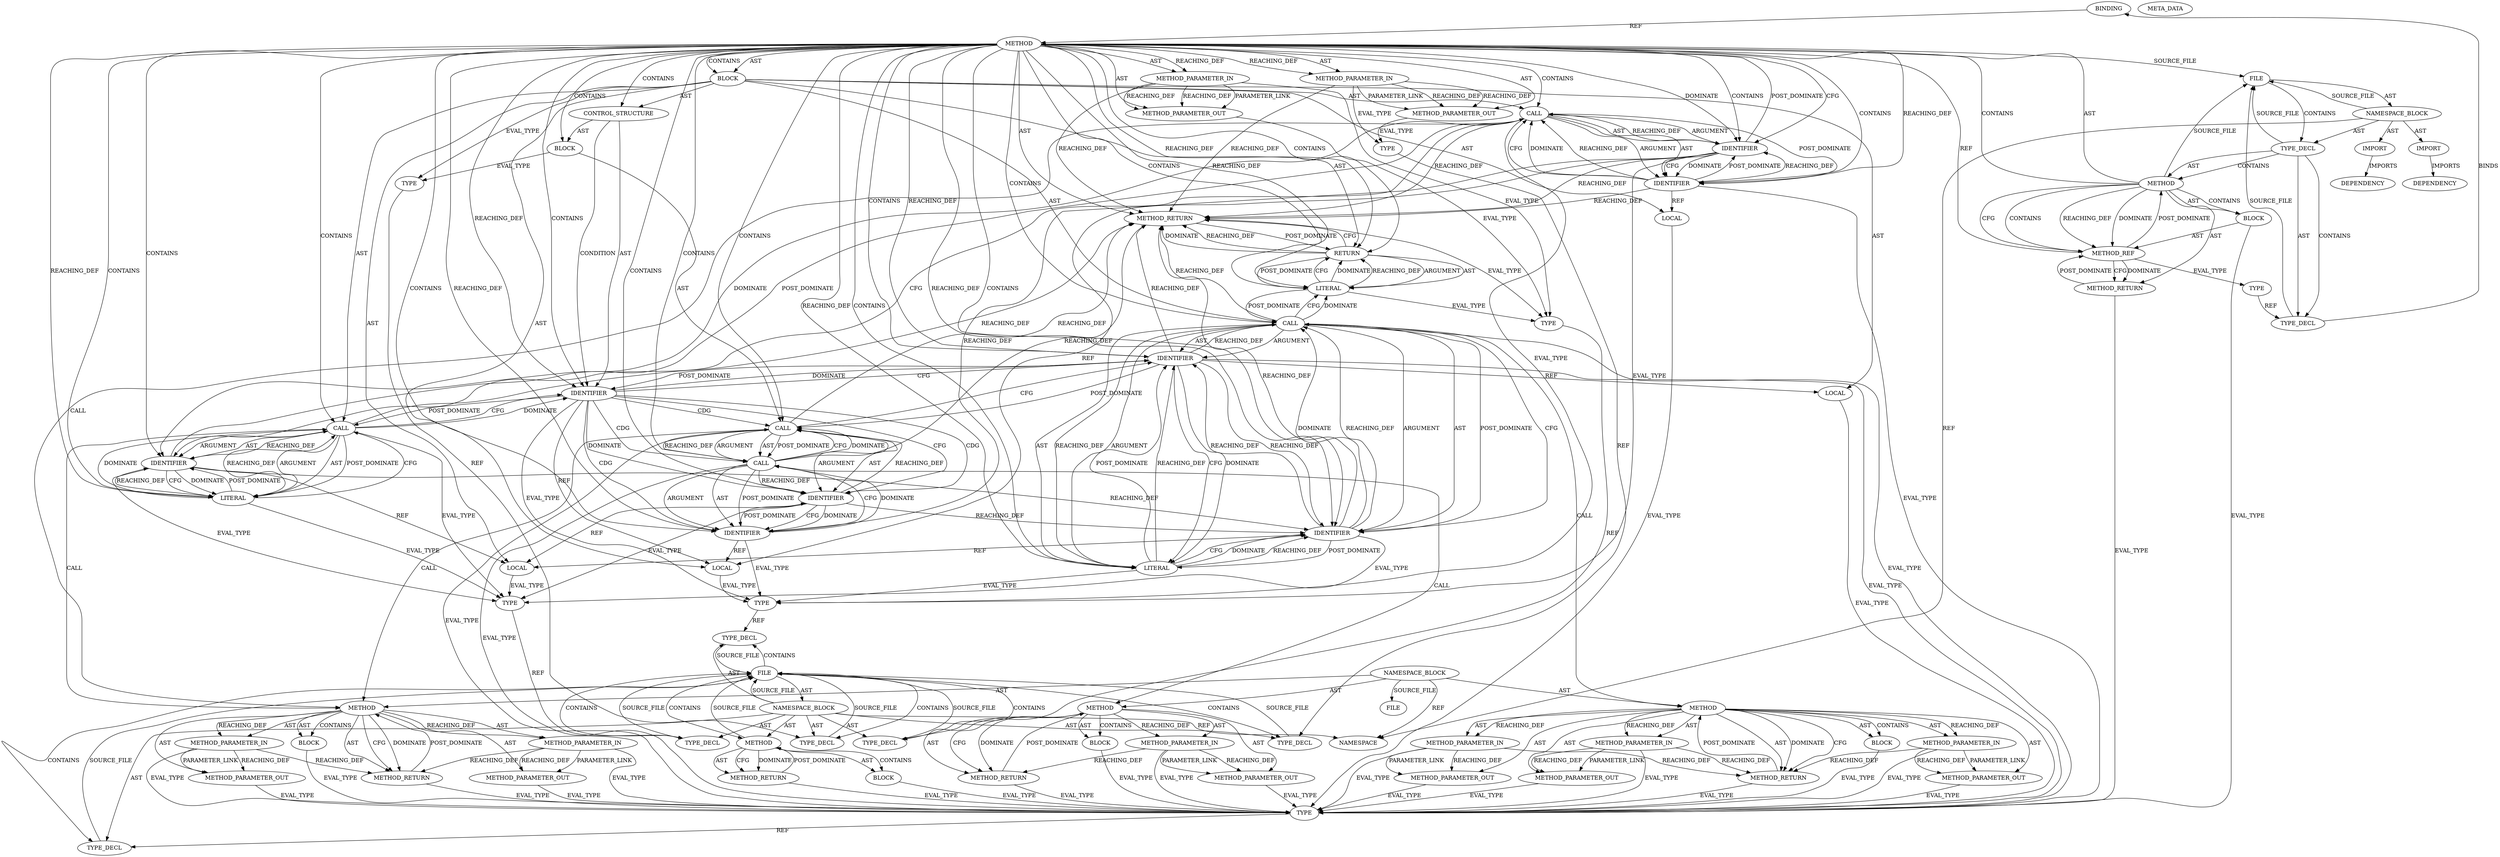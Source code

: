 digraph {
  "21474836480" [label="BINDING" METHOD_FULL_NAME="main" NAME="main" SIGNATURE="int(int,char[]*)"];
  "25769803776" [label="BLOCK" ARGUMENT_INDEX="-1" CODE="{
	char *ptr = NULL;
	char  c = '\\0';
	
	// whatever
	
	if (ptr) {									/* FIX */
		c = *ptr;
	}

	fprintf(stdout, \"c = %c\\n\", c);

	return 0;	
}" COLUMN_NUMBER="1" LINE_NUMBER="17" ORDER="3" TYPE_FULL_NAME="void"];
  "25769803777" [label="BLOCK" ARGUMENT_INDEX="-1" CODE="{									/* FIX */
		c = *ptr;
	}" COLUMN_NUMBER="11" LINE_NUMBER="23" ORDER="2" TYPE_FULL_NAME="void"];
  "25769803778" [label="BLOCK" ARGUMENT_INDEX="-1" CODE="<empty>" COLUMN_NUMBER="1" LINE_NUMBER="1" ORDER="1" TYPE_FULL_NAME="ANY"];
  "25769803779" [label="BLOCK" ARGUMENT_INDEX="-1" CODE="<empty>" ORDER="1" TYPE_FULL_NAME="ANY"];
  "25769803780" [label="BLOCK" ARGUMENT_INDEX="1" CODE="<empty>" ORDER="1" TYPE_FULL_NAME="ANY"];
  "25769803781" [label="BLOCK" ARGUMENT_INDEX="1" CODE="<empty>" ORDER="1" TYPE_FULL_NAME="ANY"];
  "25769803782" [label="BLOCK" ARGUMENT_INDEX="1" CODE="<empty>" ORDER="1" TYPE_FULL_NAME="ANY"];
  "30064771072" [label="CALL" ARGUMENT_INDEX="2" CODE="*ptr = NULL" COLUMN_NUMBER="7" DISPATCH_TYPE="STATIC_DISPATCH" LINE_NUMBER="18" METHOD_FULL_NAME="<operator>.assignment" NAME="<operator>.assignment" ORDER="2" SIGNATURE="" TYPE_FULL_NAME="char*"];
  "30064771073" [label="CALL" ARGUMENT_INDEX="2" CODE="c = '\\0'" COLUMN_NUMBER="8" DISPATCH_TYPE="STATIC_DISPATCH" LINE_NUMBER="19" METHOD_FULL_NAME="<operator>.assignment" NAME="<operator>.assignment" ORDER="4" SIGNATURE="" TYPE_FULL_NAME="char"];
  "30064771074" [label="CALL" ARGUMENT_INDEX="-1" CODE="c = *ptr" COLUMN_NUMBER="3" DISPATCH_TYPE="STATIC_DISPATCH" LINE_NUMBER="24" METHOD_FULL_NAME="<operator>.assignment" NAME="<operator>.assignment" ORDER="1" SIGNATURE="" TYPE_FULL_NAME="ANY"];
  "30064771075" [label="CALL" ARGUMENT_INDEX="2" CODE="*ptr" COLUMN_NUMBER="7" DISPATCH_TYPE="STATIC_DISPATCH" LINE_NUMBER="24" METHOD_FULL_NAME="<operator>.indirection" NAME="<operator>.indirection" ORDER="2" SIGNATURE="" TYPE_FULL_NAME="ANY"];
  "30064771076" [label="CALL" ARGUMENT_INDEX="-1" CODE="fprintf(stdout, \"c = %c\\n\", c)" COLUMN_NUMBER="2" DISPATCH_TYPE="STATIC_DISPATCH" LINE_NUMBER="27" METHOD_FULL_NAME="fprintf" NAME="fprintf" ORDER="6" SIGNATURE="" TYPE_FULL_NAME="ANY"];
  "47244640256" [label="CONTROL_STRUCTURE" ARGUMENT_INDEX="1" CODE="if (ptr) {									/* FIX */
		c = *ptr;
	}" COLUMN_NUMBER="2" CONTROL_STRUCTURE_TYPE="IF" LINE_NUMBER="23" ORDER="5" PARSER_TYPE_NAME="CASTIfStatement"];
  "51539607552" [label="DEPENDENCY" DEPENDENCY_GROUP_ID="stdlib.h" NAME="stdlib.h" VERSION="include"];
  "51539607553" [label="DEPENDENCY" DEPENDENCY_GROUP_ID="stdio.h" NAME="stdio.h" VERSION="include"];
  "60129542144" [label="FILE" CODE="<empty>" CONTENT="<empty>" NAME="null_deref-good.c" ORDER="0"];
  "60129542145" [label="FILE" CODE="<empty>" CONTENT="<empty>" NAME="<includes>" ORDER="1"];
  "60129542146" [label="FILE" CODE="<empty>" CONTENT="<empty>" NAME="<unknown>" ORDER="0"];
  "68719476736" [label="IDENTIFIER" ARGUMENT_INDEX="1" CODE="ptr" COLUMN_NUMBER="8" LINE_NUMBER="18" NAME="ptr" ORDER="1" TYPE_FULL_NAME="char*"];
  "68719476737" [label="IDENTIFIER" ARGUMENT_INDEX="2" CODE="NULL" COLUMN_NUMBER="14" LINE_NUMBER="18" NAME="NULL" ORDER="2" TYPE_FULL_NAME="ANY"];
  "68719476738" [label="IDENTIFIER" ARGUMENT_INDEX="1" CODE="c" COLUMN_NUMBER="8" LINE_NUMBER="19" NAME="c" ORDER="1" TYPE_FULL_NAME="char"];
  "68719476739" [label="IDENTIFIER" ARGUMENT_INDEX="-1" CODE="ptr" COLUMN_NUMBER="6" LINE_NUMBER="23" NAME="ptr" ORDER="1" TYPE_FULL_NAME="char*"];
  "68719476740" [label="IDENTIFIER" ARGUMENT_INDEX="1" CODE="c" COLUMN_NUMBER="3" LINE_NUMBER="24" NAME="c" ORDER="1" TYPE_FULL_NAME="char"];
  "68719476741" [label="IDENTIFIER" ARGUMENT_INDEX="1" CODE="ptr" COLUMN_NUMBER="8" LINE_NUMBER="24" NAME="ptr" ORDER="1" TYPE_FULL_NAME="char*"];
  "68719476742" [label="IDENTIFIER" ARGUMENT_INDEX="1" CODE="stdout" COLUMN_NUMBER="10" LINE_NUMBER="27" NAME="stdout" ORDER="1" TYPE_FULL_NAME="ANY"];
  "68719476743" [label="IDENTIFIER" ARGUMENT_INDEX="3" CODE="c" COLUMN_NUMBER="30" LINE_NUMBER="27" NAME="c" ORDER="3" TYPE_FULL_NAME="char"];
  "73014444032" [label="IMPORT" CODE="#include <stdlib.h>" COLUMN_NUMBER="1" IMPORTED_AS="stdlib.h" IMPORTED_ENTITY="stdlib.h" LINE_NUMBER="13" ORDER="1"];
  "73014444033" [label="IMPORT" CODE="#include <stdio.h>" COLUMN_NUMBER="1" IMPORTED_AS="stdio.h" IMPORTED_ENTITY="stdio.h" LINE_NUMBER="14" ORDER="2"];
  "90194313216" [label="LITERAL" ARGUMENT_INDEX="2" CODE="'\\0'" COLUMN_NUMBER="12" LINE_NUMBER="19" ORDER="2" TYPE_FULL_NAME="char"];
  "90194313217" [label="LITERAL" ARGUMENT_INDEX="2" CODE="\"c = %c\\n\"" COLUMN_NUMBER="18" LINE_NUMBER="27" ORDER="2" TYPE_FULL_NAME="char*"];
  "90194313218" [label="LITERAL" ARGUMENT_INDEX="-1" CODE="0" COLUMN_NUMBER="9" LINE_NUMBER="29" ORDER="1" TYPE_FULL_NAME="int"];
  "94489280512" [label="LOCAL" CODE="char *ptr" COLUMN_NUMBER="8" GENERIC_SIGNATURE="<empty>" LINE_NUMBER="18" NAME="ptr" ORDER="1" TYPE_FULL_NAME="char*"];
  "94489280513" [label="LOCAL" CODE="char c" COLUMN_NUMBER="8" GENERIC_SIGNATURE="<empty>" LINE_NUMBER="19" NAME="c" ORDER="3" TYPE_FULL_NAME="char"];
  "94489280514" [label="LOCAL" CODE="stdout" COLUMN_NUMBER="10" GENERIC_SIGNATURE="<empty>" LINE_NUMBER="27" NAME="stdout" ORDER="0" TYPE_FULL_NAME="ANY"];
  "94489280515" [label="LOCAL" CODE="NULL" COLUMN_NUMBER="14" GENERIC_SIGNATURE="<empty>" LINE_NUMBER="18" NAME="NULL" ORDER="0" TYPE_FULL_NAME="ANY"];
  "107374182400" [label="META_DATA" LANGUAGE="NEWC" OVERLAYS="base;controlflow;typerel;callgraph;dataflowOss" ROOT="/tmp/tmp.kDH0CXQVu1" VERSION="0.1"];
  "111669149696" [label="METHOD" AST_PARENT_FULL_NAME="null_deref-good.c:<global>" AST_PARENT_TYPE="TYPE_DECL" CODE="int main(int argc, char *argv[])
{
	char *ptr = NULL;
	char  c = '\\0';
	
	// whatever
	
	if (ptr) {									/* FIX */
		c = *ptr;
	}

	fprintf(stdout, \"c = %c\\n\", c);

	return 0;	
}" COLUMN_NUMBER="1" COLUMN_NUMBER_END="1" FILENAME="null_deref-good.c" FULL_NAME="main" GENERIC_SIGNATURE="<empty>" IS_EXTERNAL="false" LINE_NUMBER="16" LINE_NUMBER_END="30" NAME="main" ORDER="1" SIGNATURE="int(int,char[]*)"];
  "111669149697" [label="METHOD" AST_PARENT_FULL_NAME="null_deref-good.c:<global>" AST_PARENT_TYPE="TYPE_DECL" CODE="<global>" COLUMN_NUMBER="1" COLUMN_NUMBER_END="1" FILENAME="null_deref-good.c" FULL_NAME="null_deref-good.c:<global>" GENERIC_SIGNATURE="<empty>" IS_EXTERNAL="false" LINE_NUMBER="1" LINE_NUMBER_END="30" NAME="<global>" ORDER="1" SIGNATURE=""];
  "111669149698" [label="METHOD" AST_PARENT_FULL_NAME="<includes>:<global>" AST_PARENT_TYPE="NAMESPACE_BLOCK" CODE="<global>" FILENAME="<includes>" FULL_NAME="<includes>:<global>" GENERIC_SIGNATURE="<empty>" IS_EXTERNAL="false" LINE_NUMBER="1" NAME="<global>" ORDER="1" SIGNATURE=""];
  "111669149699" [label="METHOD" AST_PARENT_FULL_NAME="<global>" AST_PARENT_TYPE="NAMESPACE_BLOCK" CODE="<empty>" FILENAME="<empty>" FULL_NAME="<operator>.assignment" GENERIC_SIGNATURE="<empty>" IS_EXTERNAL="true" NAME="<operator>.assignment" ORDER="0" SIGNATURE=""];
  "111669149700" [label="METHOD" AST_PARENT_FULL_NAME="<global>" AST_PARENT_TYPE="NAMESPACE_BLOCK" CODE="<empty>" FILENAME="<empty>" FULL_NAME="<operator>.indirection" GENERIC_SIGNATURE="<empty>" IS_EXTERNAL="true" NAME="<operator>.indirection" ORDER="0" SIGNATURE=""];
  "111669149701" [label="METHOD" AST_PARENT_FULL_NAME="<global>" AST_PARENT_TYPE="NAMESPACE_BLOCK" CODE="<empty>" FILENAME="<empty>" FULL_NAME="fprintf" GENERIC_SIGNATURE="<empty>" IS_EXTERNAL="true" NAME="fprintf" ORDER="0" SIGNATURE=""];
  "115964116992" [label="METHOD_PARAMETER_IN" CODE="int argc" COLUMN_NUMBER="10" EVALUATION_STRATEGY="BY_VALUE" INDEX="1" IS_VARIADIC="false" LINE_NUMBER="16" NAME="argc" ORDER="1" TYPE_FULL_NAME="int"];
  "115964116993" [label="METHOD_PARAMETER_IN" CODE="char *argv[]" COLUMN_NUMBER="20" EVALUATION_STRATEGY="BY_VALUE" INDEX="2" IS_VARIADIC="false" LINE_NUMBER="16" NAME="argv" ORDER="2" TYPE_FULL_NAME="char[]*"];
  "115964116994" [label="METHOD_PARAMETER_IN" CODE="p1" EVALUATION_STRATEGY="BY_VALUE" INDEX="1" IS_VARIADIC="false" NAME="p1" ORDER="1" TYPE_FULL_NAME="ANY"];
  "115964116995" [label="METHOD_PARAMETER_IN" CODE="p2" EVALUATION_STRATEGY="BY_VALUE" INDEX="2" IS_VARIADIC="false" NAME="p2" ORDER="2" TYPE_FULL_NAME="ANY"];
  "115964116996" [label="METHOD_PARAMETER_IN" CODE="p1" EVALUATION_STRATEGY="BY_VALUE" INDEX="1" IS_VARIADIC="false" NAME="p1" ORDER="1" TYPE_FULL_NAME="ANY"];
  "115964116997" [label="METHOD_PARAMETER_IN" CODE="p1" EVALUATION_STRATEGY="BY_VALUE" INDEX="1" IS_VARIADIC="false" NAME="p1" ORDER="1" TYPE_FULL_NAME="ANY"];
  "115964116998" [label="METHOD_PARAMETER_IN" CODE="p2" EVALUATION_STRATEGY="BY_VALUE" INDEX="2" IS_VARIADIC="false" NAME="p2" ORDER="2" TYPE_FULL_NAME="ANY"];
  "115964116999" [label="METHOD_PARAMETER_IN" CODE="p3" EVALUATION_STRATEGY="BY_VALUE" INDEX="3" IS_VARIADIC="false" NAME="p3" ORDER="3" TYPE_FULL_NAME="ANY"];
  "120259084288" [label="METHOD_PARAMETER_OUT" CODE="int argc" COLUMN_NUMBER="10" EVALUATION_STRATEGY="BY_VALUE" INDEX="1" IS_VARIADIC="false" LINE_NUMBER="16" NAME="argc" ORDER="1" TYPE_FULL_NAME="int"];
  "120259084289" [label="METHOD_PARAMETER_OUT" CODE="char *argv[]" COLUMN_NUMBER="20" EVALUATION_STRATEGY="BY_VALUE" INDEX="2" IS_VARIADIC="false" LINE_NUMBER="16" NAME="argv" ORDER="2" TYPE_FULL_NAME="char[]*"];
  "120259084290" [label="METHOD_PARAMETER_OUT" CODE="p1" EVALUATION_STRATEGY="BY_VALUE" INDEX="1" IS_VARIADIC="false" NAME="p1" ORDER="1" TYPE_FULL_NAME="ANY"];
  "120259084291" [label="METHOD_PARAMETER_OUT" CODE="p2" EVALUATION_STRATEGY="BY_VALUE" INDEX="2" IS_VARIADIC="false" NAME="p2" ORDER="2" TYPE_FULL_NAME="ANY"];
  "120259084292" [label="METHOD_PARAMETER_OUT" CODE="p1" EVALUATION_STRATEGY="BY_VALUE" INDEX="1" IS_VARIADIC="false" NAME="p1" ORDER="1" TYPE_FULL_NAME="ANY"];
  "120259084293" [label="METHOD_PARAMETER_OUT" CODE="p1" EVALUATION_STRATEGY="BY_VALUE" INDEX="1" IS_VARIADIC="false" NAME="p1" ORDER="1" TYPE_FULL_NAME="ANY"];
  "120259084294" [label="METHOD_PARAMETER_OUT" CODE="p2" EVALUATION_STRATEGY="BY_VALUE" INDEX="2" IS_VARIADIC="false" NAME="p2" ORDER="2" TYPE_FULL_NAME="ANY"];
  "120259084295" [label="METHOD_PARAMETER_OUT" CODE="p3" EVALUATION_STRATEGY="BY_VALUE" INDEX="3" IS_VARIADIC="false" NAME="p3" ORDER="3" TYPE_FULL_NAME="ANY"];
  "124554051584" [label="METHOD_REF" ARGUMENT_INDEX="1" CODE="main" COLUMN_NUMBER="1" LINE_NUMBER="16" METHOD_FULL_NAME="main" ORDER="1" TYPE_FULL_NAME="main"];
  "128849018880" [label="METHOD_RETURN" CODE="RET" COLUMN_NUMBER="1" EVALUATION_STRATEGY="BY_VALUE" LINE_NUMBER="16" ORDER="4" TYPE_FULL_NAME="int"];
  "128849018881" [label="METHOD_RETURN" CODE="RET" COLUMN_NUMBER="1" EVALUATION_STRATEGY="BY_VALUE" LINE_NUMBER="1" ORDER="2" TYPE_FULL_NAME="ANY"];
  "128849018882" [label="METHOD_RETURN" CODE="RET" EVALUATION_STRATEGY="BY_VALUE" LINE_NUMBER="1" ORDER="2" TYPE_FULL_NAME="ANY"];
  "128849018883" [label="METHOD_RETURN" CODE="RET" EVALUATION_STRATEGY="BY_VALUE" ORDER="2" TYPE_FULL_NAME="ANY"];
  "128849018884" [label="METHOD_RETURN" CODE="RET" EVALUATION_STRATEGY="BY_VALUE" ORDER="2" TYPE_FULL_NAME="ANY"];
  "128849018885" [label="METHOD_RETURN" CODE="RET" EVALUATION_STRATEGY="BY_VALUE" ORDER="2" TYPE_FULL_NAME="ANY"];
  "137438953472" [label="NAMESPACE" CODE="<empty>" NAME="<global>" ORDER="-1"];
  "141733920768" [label="NAMESPACE_BLOCK" CODE="<empty>" FILENAME="<unknown>" FULL_NAME="<global>" NAME="<global>" ORDER="1"];
  "141733920769" [label="NAMESPACE_BLOCK" CODE="<empty>" FILENAME="null_deref-good.c" FULL_NAME="null_deref-good.c:<global>" NAME="<global>" ORDER="1"];
  "141733920770" [label="NAMESPACE_BLOCK" CODE="<empty>" FILENAME="<includes>" FULL_NAME="<includes>:<global>" NAME="<global>" ORDER="1"];
  "146028888064" [label="RETURN" ARGUMENT_INDEX="-1" CODE="return 0;" COLUMN_NUMBER="2" LINE_NUMBER="29" ORDER="7"];
  "163208757248" [label="TYPE" FULL_NAME="ANY" NAME="ANY" TYPE_DECL_FULL_NAME="ANY"];
  "163208757249" [label="TYPE" FULL_NAME="char" NAME="char" TYPE_DECL_FULL_NAME="char"];
  "163208757250" [label="TYPE" FULL_NAME="char*" NAME="char*" TYPE_DECL_FULL_NAME="char*"];
  "163208757251" [label="TYPE" FULL_NAME="char[]*" NAME="char[]*" TYPE_DECL_FULL_NAME="char[]*"];
  "163208757252" [label="TYPE" FULL_NAME="int" NAME="int" TYPE_DECL_FULL_NAME="int"];
  "163208757253" [label="TYPE" FULL_NAME="main" NAME="main" TYPE_DECL_FULL_NAME="main"];
  "163208757254" [label="TYPE" FULL_NAME="void" NAME="void" TYPE_DECL_FULL_NAME="void"];
  "171798691840" [label="TYPE_DECL" AST_PARENT_FULL_NAME="null_deref-good.c:<global>" AST_PARENT_TYPE="TYPE_DECL" CODE="main" COLUMN_NUMBER="1" FILENAME="null_deref-good.c" FULL_NAME="main" GENERIC_SIGNATURE="<empty>" IS_EXTERNAL="false" LINE_NUMBER="16" NAME="main" ORDER="1"];
  "171798691841" [label="TYPE_DECL" AST_PARENT_FULL_NAME="null_deref-good.c:<global>" AST_PARENT_TYPE="NAMESPACE_BLOCK" CODE="<global>" COLUMN_NUMBER="1" FILENAME="null_deref-good.c" FULL_NAME="null_deref-good.c:<global>" GENERIC_SIGNATURE="<empty>" IS_EXTERNAL="false" LINE_NUMBER="1" NAME="<global>" ORDER="3"];
  "171798691842" [label="TYPE_DECL" AST_PARENT_FULL_NAME="<includes>:<global>" AST_PARENT_TYPE="NAMESPACE_BLOCK" CODE="ANY" FILENAME="<includes>" FULL_NAME="ANY" GENERIC_SIGNATURE="<empty>" IS_EXTERNAL="true" NAME="ANY" ORDER="-1"];
  "171798691843" [label="TYPE_DECL" AST_PARENT_FULL_NAME="<includes>:<global>" AST_PARENT_TYPE="NAMESPACE_BLOCK" CODE="char" FILENAME="<includes>" FULL_NAME="char" GENERIC_SIGNATURE="<empty>" IS_EXTERNAL="true" NAME="char" ORDER="-1"];
  "171798691844" [label="TYPE_DECL" AST_PARENT_FULL_NAME="<includes>:<global>" AST_PARENT_TYPE="NAMESPACE_BLOCK" CODE="char*" FILENAME="<includes>" FULL_NAME="char*" GENERIC_SIGNATURE="<empty>" IS_EXTERNAL="true" NAME="char*" ORDER="-1"];
  "171798691845" [label="TYPE_DECL" AST_PARENT_FULL_NAME="<includes>:<global>" AST_PARENT_TYPE="NAMESPACE_BLOCK" CODE="char[]*" FILENAME="<includes>" FULL_NAME="char[]*" GENERIC_SIGNATURE="<empty>" IS_EXTERNAL="true" NAME="char[]*" ORDER="-1"];
  "171798691846" [label="TYPE_DECL" AST_PARENT_FULL_NAME="<includes>:<global>" AST_PARENT_TYPE="NAMESPACE_BLOCK" CODE="int" FILENAME="<includes>" FULL_NAME="int" GENERIC_SIGNATURE="<empty>" IS_EXTERNAL="true" NAME="int" ORDER="-1"];
  "171798691847" [label="TYPE_DECL" AST_PARENT_FULL_NAME="<includes>:<global>" AST_PARENT_TYPE="NAMESPACE_BLOCK" CODE="void" FILENAME="<includes>" FULL_NAME="void" GENERIC_SIGNATURE="<empty>" IS_EXTERNAL="true" NAME="void" ORDER="-1"];
  "21474836480" -> "111669149696" [label="REF" ];
  "25769803776" -> "94489280512" [label="AST" ];
  "25769803776" -> "30064771072" [label="AST" ];
  "25769803776" -> "94489280513" [label="AST" ];
  "25769803776" -> "30064771073" [label="AST" ];
  "25769803776" -> "47244640256" [label="AST" ];
  "25769803776" -> "30064771076" [label="AST" ];
  "25769803776" -> "146028888064" [label="AST" ];
  "25769803776" -> "94489280514" [label="AST" ];
  "25769803776" -> "94489280515" [label="AST" ];
  "25769803776" -> "163208757254" [label="EVAL_TYPE" ];
  "25769803777" -> "30064771074" [label="AST" ];
  "25769803777" -> "163208757254" [label="EVAL_TYPE" ];
  "25769803778" -> "124554051584" [label="AST" ];
  "25769803778" -> "163208757248" [label="EVAL_TYPE" ];
  "25769803779" -> "163208757248" [label="EVAL_TYPE" ];
  "25769803780" -> "163208757248" [label="EVAL_TYPE" ];
  "25769803781" -> "163208757248" [label="EVAL_TYPE" ];
  "25769803782" -> "163208757248" [label="EVAL_TYPE" ];
  "30064771072" -> "68719476736" [label="ARGUMENT" ];
  "30064771072" -> "68719476737" [label="ARGUMENT" ];
  "30064771072" -> "68719476736" [label="AST" ];
  "30064771072" -> "68719476737" [label="AST" ];
  "30064771072" -> "111669149699" [label="CALL" ];
  "30064771072" -> "68719476738" [label="CFG" ];
  "30064771072" -> "68719476738" [label="DOMINATE" ];
  "30064771072" -> "163208757250" [label="EVAL_TYPE" ];
  "30064771072" -> "68719476737" [label="POST_DOMINATE" ];
  "30064771072" -> "128849018880" [label="REACHING_DEF" property="*ptr = NULL"];
  "30064771073" -> "68719476738" [label="ARGUMENT" ];
  "30064771073" -> "90194313216" [label="ARGUMENT" ];
  "30064771073" -> "68719476738" [label="AST" ];
  "30064771073" -> "90194313216" [label="AST" ];
  "30064771073" -> "111669149699" [label="CALL" ];
  "30064771073" -> "68719476739" [label="CFG" ];
  "30064771073" -> "68719476739" [label="DOMINATE" ];
  "30064771073" -> "163208757249" [label="EVAL_TYPE" ];
  "30064771073" -> "90194313216" [label="POST_DOMINATE" ];
  "30064771073" -> "128849018880" [label="REACHING_DEF" property="c = '\\0'"];
  "30064771074" -> "68719476740" [label="ARGUMENT" ];
  "30064771074" -> "30064771075" [label="ARGUMENT" ];
  "30064771074" -> "68719476740" [label="AST" ];
  "30064771074" -> "30064771075" [label="AST" ];
  "30064771074" -> "111669149699" [label="CALL" ];
  "30064771074" -> "68719476742" [label="CFG" ];
  "30064771074" -> "163208757248" [label="EVAL_TYPE" ];
  "30064771074" -> "30064771075" [label="POST_DOMINATE" ];
  "30064771074" -> "128849018880" [label="REACHING_DEF" property="c = *ptr"];
  "30064771075" -> "68719476741" [label="ARGUMENT" ];
  "30064771075" -> "68719476741" [label="AST" ];
  "30064771075" -> "111669149700" [label="CALL" ];
  "30064771075" -> "30064771074" [label="CFG" ];
  "30064771075" -> "30064771074" [label="DOMINATE" ];
  "30064771075" -> "163208757248" [label="EVAL_TYPE" ];
  "30064771075" -> "68719476741" [label="POST_DOMINATE" ];
  "30064771075" -> "68719476740" [label="REACHING_DEF" property="*ptr"];
  "30064771075" -> "30064771074" [label="REACHING_DEF" property="*ptr"];
  "30064771075" -> "128849018880" [label="REACHING_DEF" property="*ptr"];
  "30064771076" -> "68719476742" [label="ARGUMENT" ];
  "30064771076" -> "90194313217" [label="ARGUMENT" ];
  "30064771076" -> "68719476743" [label="ARGUMENT" ];
  "30064771076" -> "68719476742" [label="AST" ];
  "30064771076" -> "90194313217" [label="AST" ];
  "30064771076" -> "68719476743" [label="AST" ];
  "30064771076" -> "111669149701" [label="CALL" ];
  "30064771076" -> "90194313218" [label="CFG" ];
  "30064771076" -> "90194313218" [label="DOMINATE" ];
  "30064771076" -> "163208757248" [label="EVAL_TYPE" ];
  "30064771076" -> "68719476743" [label="POST_DOMINATE" ];
  "30064771076" -> "128849018880" [label="REACHING_DEF" property="fprintf(stdout, \"c = %c\\n\", c)"];
  "47244640256" -> "68719476739" [label="AST" ];
  "47244640256" -> "25769803777" [label="AST" ];
  "47244640256" -> "68719476739" [label="CONDITION" ];
  "60129542144" -> "141733920769" [label="AST" ];
  "60129542144" -> "171798691841" [label="CONTAINS" ];
  "60129542145" -> "141733920770" [label="AST" ];
  "60129542145" -> "111669149698" [label="CONTAINS" ];
  "60129542145" -> "171798691842" [label="CONTAINS" ];
  "60129542145" -> "171798691843" [label="CONTAINS" ];
  "60129542145" -> "171798691844" [label="CONTAINS" ];
  "60129542145" -> "171798691845" [label="CONTAINS" ];
  "60129542145" -> "171798691846" [label="CONTAINS" ];
  "60129542145" -> "171798691847" [label="CONTAINS" ];
  "68719476736" -> "68719476737" [label="CFG" ];
  "68719476736" -> "68719476737" [label="DOMINATE" ];
  "68719476736" -> "163208757250" [label="EVAL_TYPE" ];
  "68719476736" -> "111669149696" [label="POST_DOMINATE" ];
  "68719476736" -> "68719476741" [label="REACHING_DEF" property="ptr"];
  "68719476736" -> "30064771072" [label="REACHING_DEF" property="ptr"];
  "68719476736" -> "128849018880" [label="REACHING_DEF" property="ptr"];
  "68719476736" -> "94489280512" [label="REF" ];
  "68719476737" -> "30064771072" [label="CFG" ];
  "68719476737" -> "30064771072" [label="DOMINATE" ];
  "68719476737" -> "163208757248" [label="EVAL_TYPE" ];
  "68719476737" -> "68719476736" [label="POST_DOMINATE" ];
  "68719476737" -> "68719476736" [label="REACHING_DEF" property="NULL"];
  "68719476737" -> "30064771072" [label="REACHING_DEF" property="NULL"];
  "68719476737" -> "128849018880" [label="REACHING_DEF" property="NULL"];
  "68719476737" -> "94489280515" [label="REF" ];
  "68719476738" -> "90194313216" [label="CFG" ];
  "68719476738" -> "90194313216" [label="DOMINATE" ];
  "68719476738" -> "163208757249" [label="EVAL_TYPE" ];
  "68719476738" -> "30064771072" [label="POST_DOMINATE" ];
  "68719476738" -> "68719476743" [label="REACHING_DEF" property="c"];
  "68719476738" -> "30064771073" [label="REACHING_DEF" property="c"];
  "68719476738" -> "94489280513" [label="REF" ];
  "68719476739" -> "68719476740" [label="CDG" ];
  "68719476739" -> "68719476741" [label="CDG" ];
  "68719476739" -> "30064771074" [label="CDG" ];
  "68719476739" -> "30064771075" [label="CDG" ];
  "68719476739" -> "68719476740" [label="CFG" ];
  "68719476739" -> "68719476742" [label="CFG" ];
  "68719476739" -> "68719476742" [label="DOMINATE" ];
  "68719476739" -> "68719476740" [label="DOMINATE" ];
  "68719476739" -> "163208757250" [label="EVAL_TYPE" ];
  "68719476739" -> "30064771073" [label="POST_DOMINATE" ];
  "68719476739" -> "94489280512" [label="REF" ];
  "68719476740" -> "68719476741" [label="CFG" ];
  "68719476740" -> "68719476741" [label="DOMINATE" ];
  "68719476740" -> "163208757249" [label="EVAL_TYPE" ];
  "68719476740" -> "30064771074" [label="REACHING_DEF" property="c"];
  "68719476740" -> "68719476743" [label="REACHING_DEF" property="c"];
  "68719476740" -> "94489280513" [label="REF" ];
  "68719476741" -> "30064771075" [label="CFG" ];
  "68719476741" -> "30064771075" [label="DOMINATE" ];
  "68719476741" -> "163208757250" [label="EVAL_TYPE" ];
  "68719476741" -> "68719476740" [label="POST_DOMINATE" ];
  "68719476741" -> "94489280512" [label="REF" ];
  "68719476742" -> "90194313217" [label="CFG" ];
  "68719476742" -> "90194313217" [label="DOMINATE" ];
  "68719476742" -> "163208757248" [label="EVAL_TYPE" ];
  "68719476742" -> "68719476739" [label="POST_DOMINATE" ];
  "68719476742" -> "30064771074" [label="POST_DOMINATE" ];
  "68719476742" -> "68719476743" [label="REACHING_DEF" property="stdout"];
  "68719476742" -> "30064771076" [label="REACHING_DEF" property="stdout"];
  "68719476742" -> "128849018880" [label="REACHING_DEF" property="stdout"];
  "68719476742" -> "94489280514" [label="REF" ];
  "68719476743" -> "30064771076" [label="CFG" ];
  "68719476743" -> "30064771076" [label="DOMINATE" ];
  "68719476743" -> "163208757249" [label="EVAL_TYPE" ];
  "68719476743" -> "90194313217" [label="POST_DOMINATE" ];
  "68719476743" -> "68719476742" [label="REACHING_DEF" property="c"];
  "68719476743" -> "30064771076" [label="REACHING_DEF" property="c"];
  "68719476743" -> "128849018880" [label="REACHING_DEF" property="c"];
  "68719476743" -> "94489280513" [label="REF" ];
  "73014444032" -> "51539607552" [label="IMPORTS" ];
  "73014444033" -> "51539607553" [label="IMPORTS" ];
  "90194313216" -> "30064771073" [label="CFG" ];
  "90194313216" -> "30064771073" [label="DOMINATE" ];
  "90194313216" -> "163208757249" [label="EVAL_TYPE" ];
  "90194313216" -> "68719476738" [label="POST_DOMINATE" ];
  "90194313216" -> "68719476738" [label="REACHING_DEF" property="'\\0'"];
  "90194313216" -> "30064771073" [label="REACHING_DEF" property="'\\0'"];
  "90194313217" -> "68719476743" [label="CFG" ];
  "90194313217" -> "68719476743" [label="DOMINATE" ];
  "90194313217" -> "163208757250" [label="EVAL_TYPE" ];
  "90194313217" -> "68719476742" [label="POST_DOMINATE" ];
  "90194313217" -> "68719476742" [label="REACHING_DEF" property="\"c = %c\\n\""];
  "90194313217" -> "68719476743" [label="REACHING_DEF" property="\"c = %c\\n\""];
  "90194313217" -> "30064771076" [label="REACHING_DEF" property="\"c = %c\\n\""];
  "90194313218" -> "146028888064" [label="CFG" ];
  "90194313218" -> "146028888064" [label="DOMINATE" ];
  "90194313218" -> "163208757252" [label="EVAL_TYPE" ];
  "90194313218" -> "30064771076" [label="POST_DOMINATE" ];
  "90194313218" -> "146028888064" [label="REACHING_DEF" property="0"];
  "94489280512" -> "163208757250" [label="EVAL_TYPE" ];
  "94489280513" -> "163208757249" [label="EVAL_TYPE" ];
  "94489280514" -> "163208757248" [label="EVAL_TYPE" ];
  "94489280515" -> "163208757248" [label="EVAL_TYPE" ];
  "111669149696" -> "115964116992" [label="AST" ];
  "111669149696" -> "115964116993" [label="AST" ];
  "111669149696" -> "25769803776" [label="AST" ];
  "111669149696" -> "128849018880" [label="AST" ];
  "111669149696" -> "120259084288" [label="AST" ];
  "111669149696" -> "120259084289" [label="AST" ];
  "111669149696" -> "68719476736" [label="CFG" ];
  "111669149696" -> "25769803776" [label="CONTAINS" ];
  "111669149696" -> "30064771072" [label="CONTAINS" ];
  "111669149696" -> "30064771073" [label="CONTAINS" ];
  "111669149696" -> "47244640256" [label="CONTAINS" ];
  "111669149696" -> "30064771076" [label="CONTAINS" ];
  "111669149696" -> "146028888064" [label="CONTAINS" ];
  "111669149696" -> "68719476736" [label="CONTAINS" ];
  "111669149696" -> "68719476737" [label="CONTAINS" ];
  "111669149696" -> "68719476738" [label="CONTAINS" ];
  "111669149696" -> "90194313216" [label="CONTAINS" ];
  "111669149696" -> "68719476739" [label="CONTAINS" ];
  "111669149696" -> "25769803777" [label="CONTAINS" ];
  "111669149696" -> "68719476742" [label="CONTAINS" ];
  "111669149696" -> "90194313217" [label="CONTAINS" ];
  "111669149696" -> "68719476743" [label="CONTAINS" ];
  "111669149696" -> "90194313218" [label="CONTAINS" ];
  "111669149696" -> "30064771074" [label="CONTAINS" ];
  "111669149696" -> "68719476740" [label="CONTAINS" ];
  "111669149696" -> "30064771075" [label="CONTAINS" ];
  "111669149696" -> "68719476741" [label="CONTAINS" ];
  "111669149696" -> "68719476736" [label="DOMINATE" ];
  "111669149696" -> "115964116993" [label="REACHING_DEF" property=""];
  "111669149696" -> "68719476739" [label="REACHING_DEF" property=""];
  "111669149696" -> "90194313218" [label="REACHING_DEF" property=""];
  "111669149696" -> "115964116992" [label="REACHING_DEF" property=""];
  "111669149696" -> "68719476742" [label="REACHING_DEF" property=""];
  "111669149696" -> "68719476743" [label="REACHING_DEF" property=""];
  "111669149696" -> "68719476741" [label="REACHING_DEF" property=""];
  "111669149696" -> "90194313217" [label="REACHING_DEF" property=""];
  "111669149696" -> "90194313216" [label="REACHING_DEF" property=""];
  "111669149696" -> "68719476737" [label="REACHING_DEF" property=""];
  "111669149696" -> "146028888064" [label="REACHING_DEF" property=""];
  "111669149696" -> "60129542144" [label="SOURCE_FILE" ];
  "111669149697" -> "111669149696" [label="AST" ];
  "111669149697" -> "25769803778" [label="AST" ];
  "111669149697" -> "128849018881" [label="AST" ];
  "111669149697" -> "124554051584" [label="CFG" ];
  "111669149697" -> "111669149696" [label="CONTAINS" ];
  "111669149697" -> "25769803778" [label="CONTAINS" ];
  "111669149697" -> "124554051584" [label="CONTAINS" ];
  "111669149697" -> "124554051584" [label="DOMINATE" ];
  "111669149697" -> "124554051584" [label="REACHING_DEF" property=""];
  "111669149697" -> "60129542144" [label="SOURCE_FILE" ];
  "111669149698" -> "25769803779" [label="AST" ];
  "111669149698" -> "128849018882" [label="AST" ];
  "111669149698" -> "128849018882" [label="CFG" ];
  "111669149698" -> "25769803779" [label="CONTAINS" ];
  "111669149698" -> "128849018882" [label="DOMINATE" ];
  "111669149698" -> "60129542145" [label="SOURCE_FILE" ];
  "111669149699" -> "115964116994" [label="AST" ];
  "111669149699" -> "115964116995" [label="AST" ];
  "111669149699" -> "25769803780" [label="AST" ];
  "111669149699" -> "128849018883" [label="AST" ];
  "111669149699" -> "120259084290" [label="AST" ];
  "111669149699" -> "120259084291" [label="AST" ];
  "111669149699" -> "128849018883" [label="CFG" ];
  "111669149699" -> "25769803780" [label="CONTAINS" ];
  "111669149699" -> "128849018883" [label="DOMINATE" ];
  "111669149699" -> "115964116995" [label="REACHING_DEF" property=""];
  "111669149699" -> "115964116994" [label="REACHING_DEF" property=""];
  "111669149700" -> "115964116996" [label="AST" ];
  "111669149700" -> "25769803781" [label="AST" ];
  "111669149700" -> "128849018884" [label="AST" ];
  "111669149700" -> "120259084292" [label="AST" ];
  "111669149700" -> "128849018884" [label="CFG" ];
  "111669149700" -> "25769803781" [label="CONTAINS" ];
  "111669149700" -> "128849018884" [label="DOMINATE" ];
  "111669149700" -> "115964116996" [label="REACHING_DEF" property=""];
  "111669149701" -> "115964116997" [label="AST" ];
  "111669149701" -> "115964116998" [label="AST" ];
  "111669149701" -> "115964116999" [label="AST" ];
  "111669149701" -> "25769803782" [label="AST" ];
  "111669149701" -> "128849018885" [label="AST" ];
  "111669149701" -> "120259084293" [label="AST" ];
  "111669149701" -> "120259084294" [label="AST" ];
  "111669149701" -> "120259084295" [label="AST" ];
  "111669149701" -> "128849018885" [label="CFG" ];
  "111669149701" -> "25769803782" [label="CONTAINS" ];
  "111669149701" -> "128849018885" [label="DOMINATE" ];
  "111669149701" -> "115964116998" [label="REACHING_DEF" property=""];
  "111669149701" -> "115964116997" [label="REACHING_DEF" property=""];
  "111669149701" -> "115964116999" [label="REACHING_DEF" property=""];
  "115964116992" -> "163208757252" [label="EVAL_TYPE" ];
  "115964116992" -> "120259084288" [label="PARAMETER_LINK" ];
  "115964116992" -> "120259084288" [label="REACHING_DEF" property="argc"];
  "115964116992" -> "120259084288" [label="REACHING_DEF" property="argc"];
  "115964116992" -> "128849018880" [label="REACHING_DEF" property="argc"];
  "115964116993" -> "163208757251" [label="EVAL_TYPE" ];
  "115964116993" -> "120259084289" [label="PARAMETER_LINK" ];
  "115964116993" -> "120259084289" [label="REACHING_DEF" property="argv"];
  "115964116993" -> "120259084289" [label="REACHING_DEF" property="argv"];
  "115964116993" -> "128849018880" [label="REACHING_DEF" property="argv"];
  "115964116994" -> "163208757248" [label="EVAL_TYPE" ];
  "115964116994" -> "120259084290" [label="PARAMETER_LINK" ];
  "115964116994" -> "120259084290" [label="REACHING_DEF" property="p1"];
  "115964116994" -> "128849018883" [label="REACHING_DEF" property="p1"];
  "115964116995" -> "163208757248" [label="EVAL_TYPE" ];
  "115964116995" -> "120259084291" [label="PARAMETER_LINK" ];
  "115964116995" -> "120259084291" [label="REACHING_DEF" property="p2"];
  "115964116995" -> "128849018883" [label="REACHING_DEF" property="p2"];
  "115964116996" -> "163208757248" [label="EVAL_TYPE" ];
  "115964116996" -> "120259084292" [label="PARAMETER_LINK" ];
  "115964116996" -> "120259084292" [label="REACHING_DEF" property="p1"];
  "115964116996" -> "128849018884" [label="REACHING_DEF" property="p1"];
  "115964116997" -> "163208757248" [label="EVAL_TYPE" ];
  "115964116997" -> "120259084293" [label="PARAMETER_LINK" ];
  "115964116997" -> "120259084293" [label="REACHING_DEF" property="p1"];
  "115964116997" -> "128849018885" [label="REACHING_DEF" property="p1"];
  "115964116998" -> "163208757248" [label="EVAL_TYPE" ];
  "115964116998" -> "120259084294" [label="PARAMETER_LINK" ];
  "115964116998" -> "120259084294" [label="REACHING_DEF" property="p2"];
  "115964116998" -> "128849018885" [label="REACHING_DEF" property="p2"];
  "115964116999" -> "163208757248" [label="EVAL_TYPE" ];
  "115964116999" -> "120259084295" [label="PARAMETER_LINK" ];
  "115964116999" -> "120259084295" [label="REACHING_DEF" property="p3"];
  "115964116999" -> "128849018885" [label="REACHING_DEF" property="p3"];
  "120259084288" -> "163208757252" [label="EVAL_TYPE" ];
  "120259084289" -> "163208757251" [label="EVAL_TYPE" ];
  "120259084290" -> "163208757248" [label="EVAL_TYPE" ];
  "120259084291" -> "163208757248" [label="EVAL_TYPE" ];
  "120259084292" -> "163208757248" [label="EVAL_TYPE" ];
  "120259084293" -> "163208757248" [label="EVAL_TYPE" ];
  "120259084294" -> "163208757248" [label="EVAL_TYPE" ];
  "120259084295" -> "163208757248" [label="EVAL_TYPE" ];
  "124554051584" -> "128849018881" [label="CFG" ];
  "124554051584" -> "128849018881" [label="DOMINATE" ];
  "124554051584" -> "163208757253" [label="EVAL_TYPE" ];
  "124554051584" -> "111669149697" [label="POST_DOMINATE" ];
  "124554051584" -> "111669149696" [label="REF" ];
  "128849018880" -> "163208757252" [label="EVAL_TYPE" ];
  "128849018880" -> "146028888064" [label="POST_DOMINATE" ];
  "128849018881" -> "163208757248" [label="EVAL_TYPE" ];
  "128849018881" -> "124554051584" [label="POST_DOMINATE" ];
  "128849018882" -> "163208757248" [label="EVAL_TYPE" ];
  "128849018882" -> "111669149698" [label="POST_DOMINATE" ];
  "128849018883" -> "163208757248" [label="EVAL_TYPE" ];
  "128849018883" -> "111669149699" [label="POST_DOMINATE" ];
  "128849018884" -> "163208757248" [label="EVAL_TYPE" ];
  "128849018884" -> "111669149700" [label="POST_DOMINATE" ];
  "128849018885" -> "163208757248" [label="EVAL_TYPE" ];
  "128849018885" -> "111669149701" [label="POST_DOMINATE" ];
  "141733920768" -> "111669149699" [label="AST" ];
  "141733920768" -> "111669149700" [label="AST" ];
  "141733920768" -> "111669149701" [label="AST" ];
  "141733920768" -> "137438953472" [label="REF" ];
  "141733920768" -> "60129542146" [label="SOURCE_FILE" ];
  "141733920769" -> "73014444032" [label="AST" ];
  "141733920769" -> "73014444033" [label="AST" ];
  "141733920769" -> "171798691841" [label="AST" ];
  "141733920769" -> "137438953472" [label="REF" ];
  "141733920769" -> "60129542144" [label="SOURCE_FILE" ];
  "141733920770" -> "111669149698" [label="AST" ];
  "141733920770" -> "171798691842" [label="AST" ];
  "141733920770" -> "171798691843" [label="AST" ];
  "141733920770" -> "171798691844" [label="AST" ];
  "141733920770" -> "171798691845" [label="AST" ];
  "141733920770" -> "171798691846" [label="AST" ];
  "141733920770" -> "171798691847" [label="AST" ];
  "141733920770" -> "137438953472" [label="REF" ];
  "141733920770" -> "60129542145" [label="SOURCE_FILE" ];
  "146028888064" -> "90194313218" [label="ARGUMENT" ];
  "146028888064" -> "90194313218" [label="AST" ];
  "146028888064" -> "128849018880" [label="CFG" ];
  "146028888064" -> "128849018880" [label="DOMINATE" ];
  "146028888064" -> "90194313218" [label="POST_DOMINATE" ];
  "146028888064" -> "128849018880" [label="REACHING_DEF" property="<RET>"];
  "163208757248" -> "171798691842" [label="REF" ];
  "163208757249" -> "171798691843" [label="REF" ];
  "163208757250" -> "171798691844" [label="REF" ];
  "163208757251" -> "171798691845" [label="REF" ];
  "163208757252" -> "171798691846" [label="REF" ];
  "163208757253" -> "171798691840" [label="REF" ];
  "163208757254" -> "171798691847" [label="REF" ];
  "171798691840" -> "21474836480" [label="BINDS" ];
  "171798691840" -> "60129542144" [label="SOURCE_FILE" ];
  "171798691841" -> "111669149697" [label="AST" ];
  "171798691841" -> "171798691840" [label="AST" ];
  "171798691841" -> "111669149697" [label="CONTAINS" ];
  "171798691841" -> "171798691840" [label="CONTAINS" ];
  "171798691841" -> "60129542144" [label="SOURCE_FILE" ];
  "171798691842" -> "60129542145" [label="SOURCE_FILE" ];
  "171798691843" -> "60129542145" [label="SOURCE_FILE" ];
  "171798691844" -> "60129542145" [label="SOURCE_FILE" ];
  "171798691845" -> "60129542145" [label="SOURCE_FILE" ];
  "171798691846" -> "60129542145" [label="SOURCE_FILE" ];
  "171798691847" -> "60129542145" [label="SOURCE_FILE" ];
}
